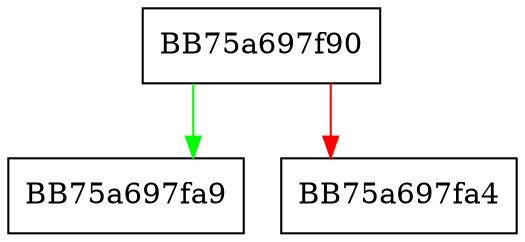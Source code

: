 digraph getAt {
  node [shape="box"];
  graph [splines=ortho];
  BB75a697f90 -> BB75a697fa9 [color="green"];
  BB75a697f90 -> BB75a697fa4 [color="red"];
}